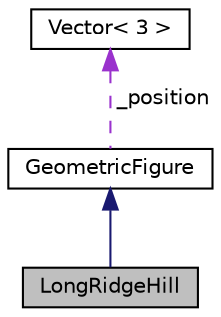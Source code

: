 digraph "LongRidgeHill"
{
 // LATEX_PDF_SIZE
  edge [fontname="Helvetica",fontsize="10",labelfontname="Helvetica",labelfontsize="10"];
  node [fontname="Helvetica",fontsize="10",shape=record];
  Node1 [label="LongRidgeHill",height=0.2,width=0.4,color="black", fillcolor="grey75", style="filled", fontcolor="black",tooltip="Klasa LongRidgeHill definiuje góre z długą granią."];
  Node2 -> Node1 [dir="back",color="midnightblue",fontsize="10",style="solid",fontname="Helvetica"];
  Node2 [label="GeometricFigure",height=0.2,width=0.4,color="black", fillcolor="white", style="filled",URL="$class_geometric_figure.html",tooltip="Klasa Bazowa opisujaca figure geometryczna."];
  Node3 -> Node2 [dir="back",color="darkorchid3",fontsize="10",style="dashed",label=" _position" ,fontname="Helvetica"];
  Node3 [label="Vector\< 3 \>",height=0.2,width=0.4,color="black", fillcolor="white", style="filled",URL="$class_vector.html",tooltip=" "];
}
